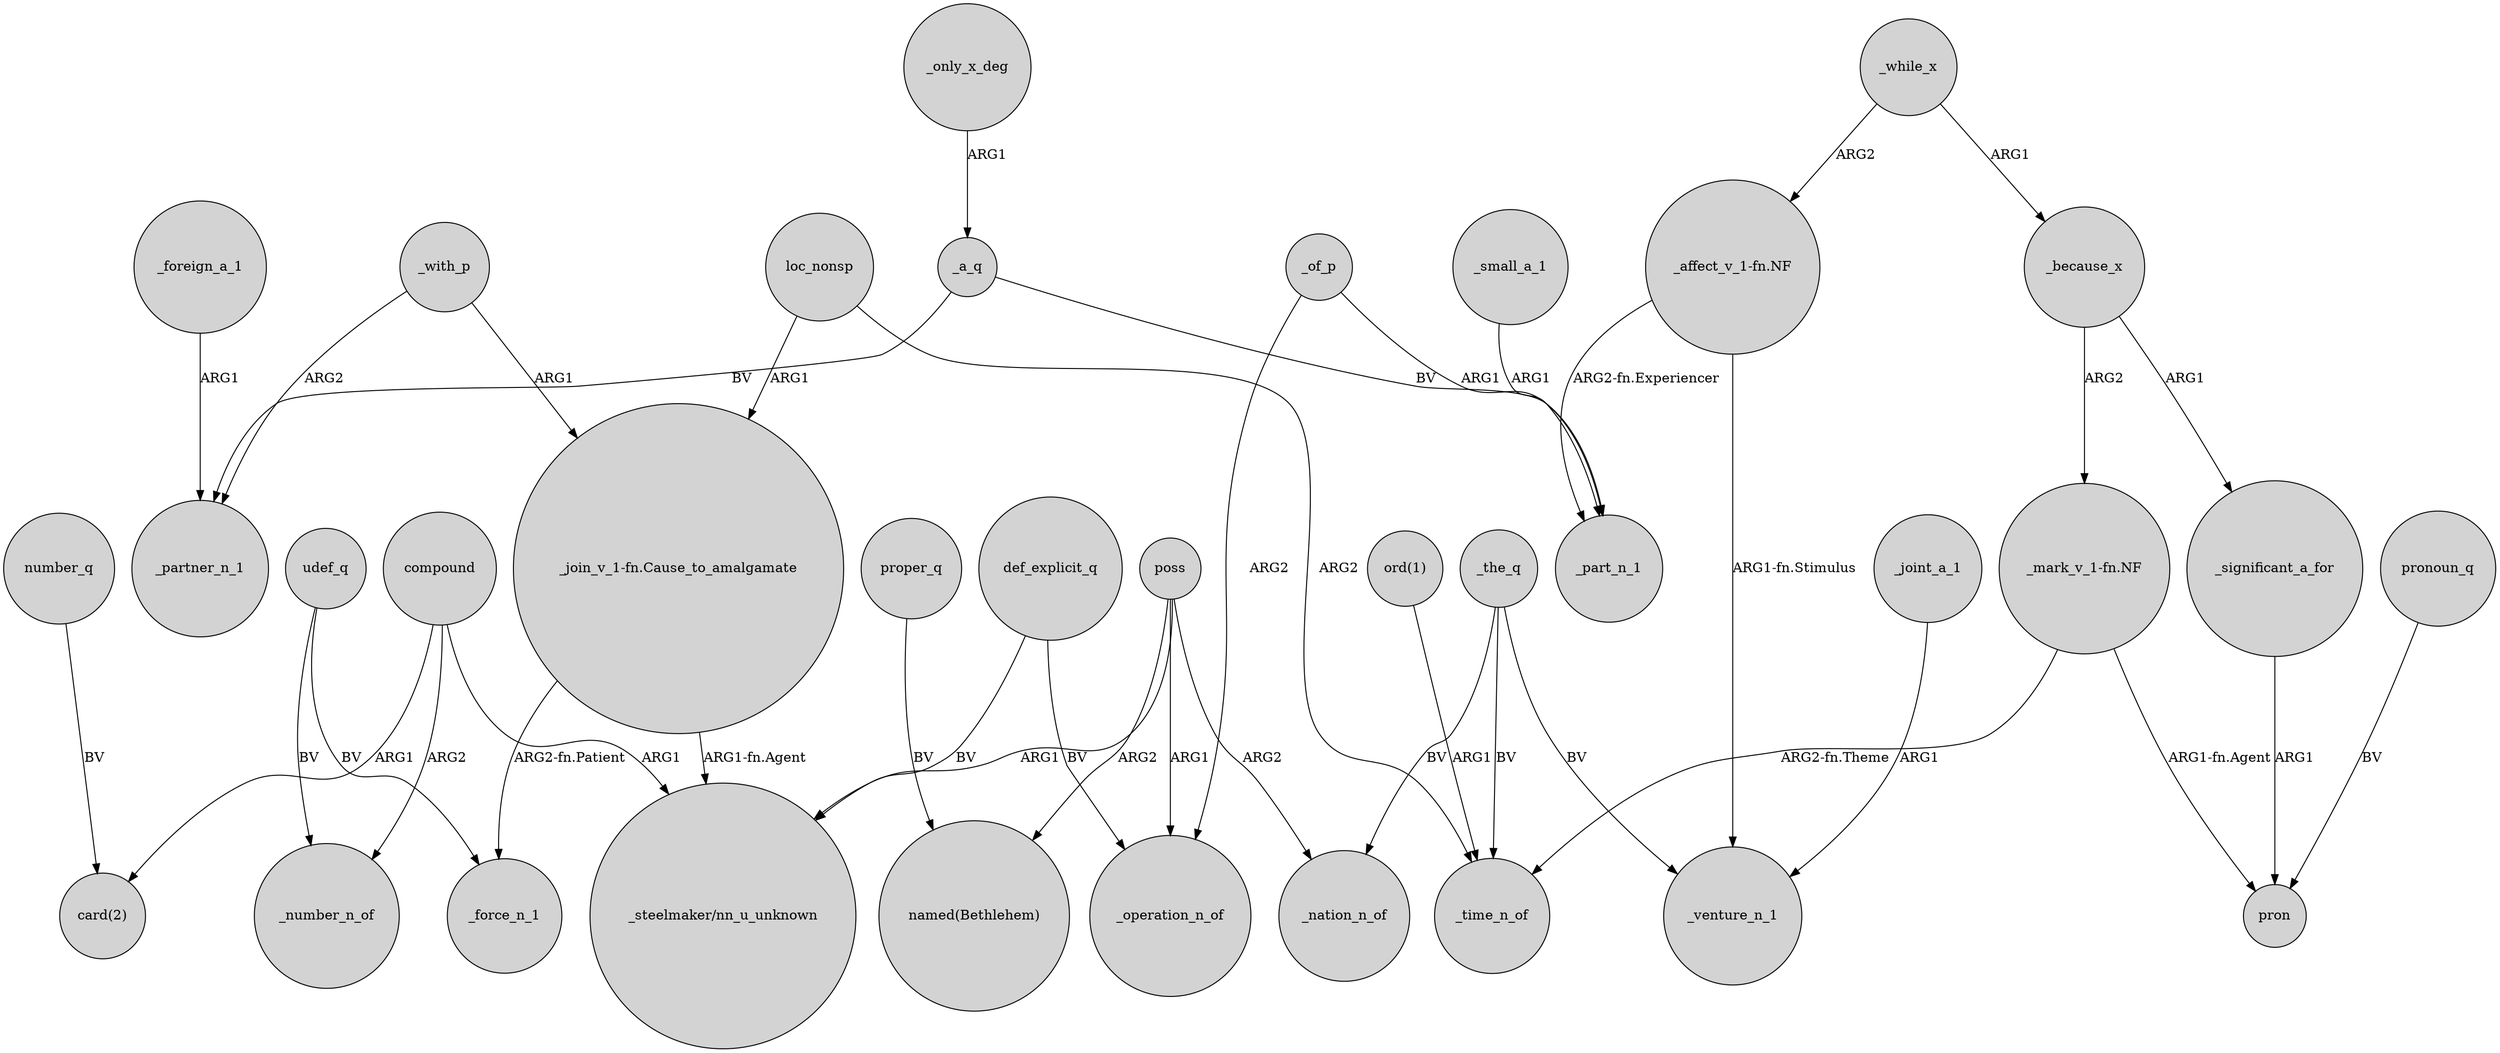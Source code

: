 digraph {
	node [shape=circle style=filled]
	_joint_a_1 -> _venture_n_1 [label=ARG1]
	_foreign_a_1 -> _partner_n_1 [label=ARG1]
	"_mark_v_1-fn.NF" -> _time_n_of [label="ARG2-fn.Theme"]
	udef_q -> _force_n_1 [label=BV]
	udef_q -> _number_n_of [label=BV]
	_because_x -> "_mark_v_1-fn.NF" [label=ARG2]
	poss -> _operation_n_of [label=ARG1]
	"_join_v_1-fn.Cause_to_amalgamate" -> _force_n_1 [label="ARG2-fn.Patient"]
	"_affect_v_1-fn.NF" -> _part_n_1 [label="ARG2-fn.Experiencer"]
	"_mark_v_1-fn.NF" -> pron [label="ARG1-fn.Agent"]
	_a_q -> _partner_n_1 [label=BV]
	loc_nonsp -> _time_n_of [label=ARG2]
	loc_nonsp -> "_join_v_1-fn.Cause_to_amalgamate" [label=ARG1]
	_small_a_1 -> _part_n_1 [label=ARG1]
	_of_p -> _part_n_1 [label=ARG1]
	compound -> "_steelmaker/nn_u_unknown" [label=ARG1]
	poss -> "_steelmaker/nn_u_unknown" [label=ARG1]
	_because_x -> _significant_a_for [label=ARG1]
	"_join_v_1-fn.Cause_to_amalgamate" -> "_steelmaker/nn_u_unknown" [label="ARG1-fn.Agent"]
	pronoun_q -> pron [label=BV]
	def_explicit_q -> _operation_n_of [label=BV]
	_the_q -> _time_n_of [label=BV]
	proper_q -> "named(Bethlehem)" [label=BV]
	_the_q -> _nation_n_of [label=BV]
	compound -> "card(2)" [label=ARG1]
	"_affect_v_1-fn.NF" -> _venture_n_1 [label="ARG1-fn.Stimulus"]
	_while_x -> _because_x [label=ARG1]
	_the_q -> _venture_n_1 [label=BV]
	_only_x_deg -> _a_q [label=ARG1]
	poss -> _nation_n_of [label=ARG2]
	_with_p -> _partner_n_1 [label=ARG2]
	_while_x -> "_affect_v_1-fn.NF" [label=ARG2]
	_with_p -> "_join_v_1-fn.Cause_to_amalgamate" [label=ARG1]
	compound -> _number_n_of [label=ARG2]
	poss -> "named(Bethlehem)" [label=ARG2]
	_of_p -> _operation_n_of [label=ARG2]
	_a_q -> _part_n_1 [label=BV]
	number_q -> "card(2)" [label=BV]
	def_explicit_q -> "_steelmaker/nn_u_unknown" [label=BV]
	_significant_a_for -> pron [label=ARG1]
	"ord(1)" -> _time_n_of [label=ARG1]
}
